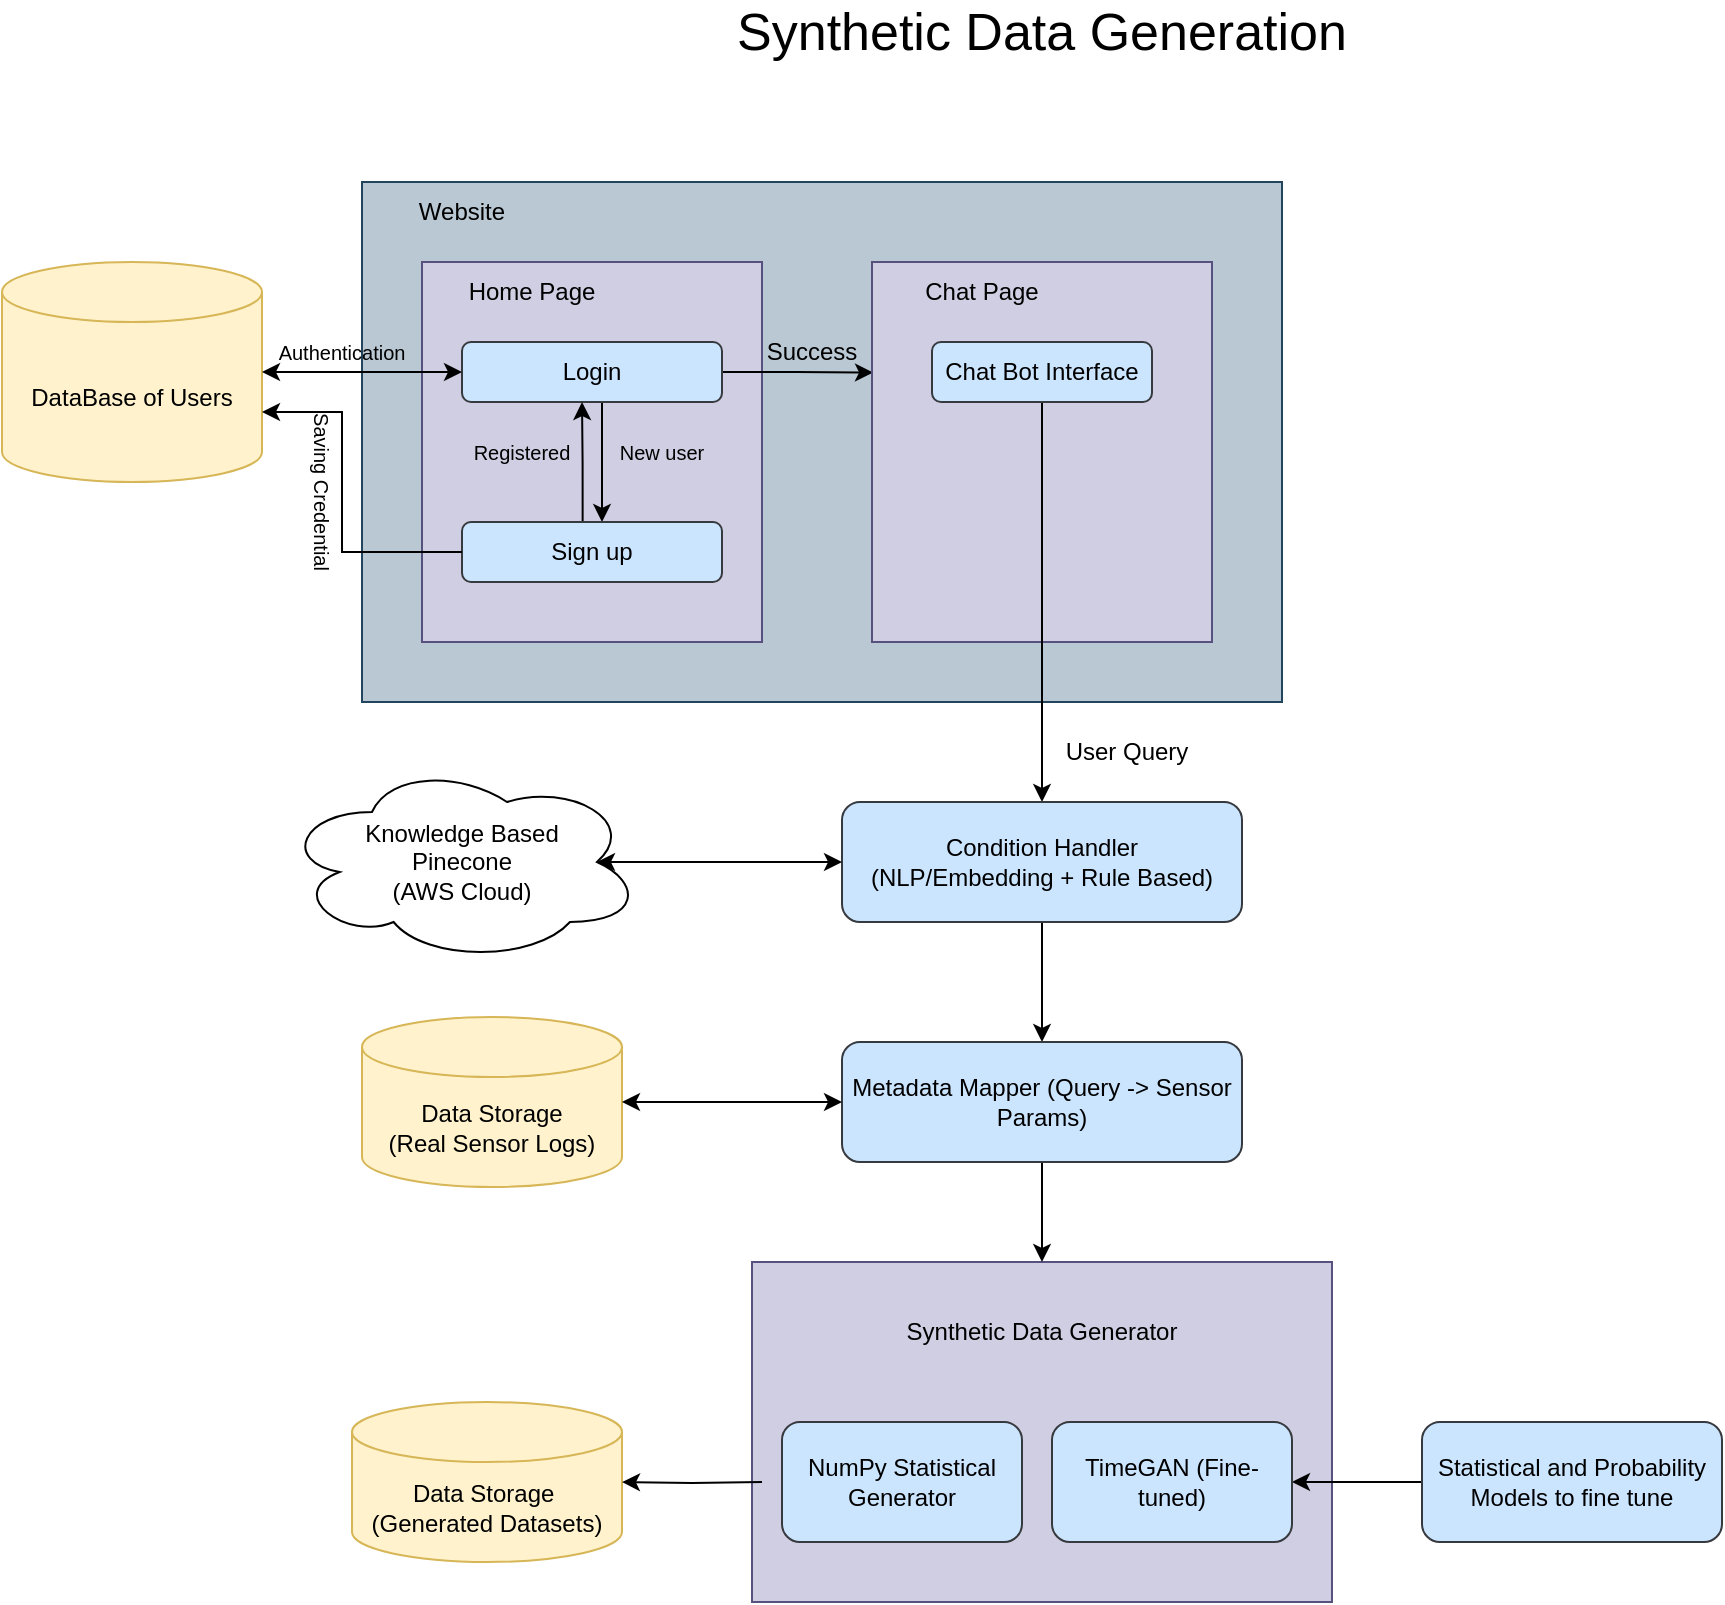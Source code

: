 <mxfile version="28.0.6">
  <diagram id="py63ajqDq99WFU23Te7a" name="Page-1">
    <mxGraphModel dx="601" dy="292" grid="1" gridSize="10" guides="1" tooltips="1" connect="1" arrows="1" fold="1" page="1" pageScale="1" pageWidth="850" pageHeight="1100" math="0" shadow="0">
      <root>
        <mxCell id="0" />
        <mxCell id="1" parent="0" />
        <mxCell id="RW8DqHCZGsKvPGLtk2YZ-28" value="" style="rounded=0;whiteSpace=wrap;html=1;fillColor=#d0cee2;strokeColor=#56517e;" parent="1" vertex="1">
          <mxGeometry x="735" y="1010" width="290" height="170" as="geometry" />
        </mxCell>
        <mxCell id="kSdSB1FpIPM_VLZrApdW-1" value="" style="rounded=0;whiteSpace=wrap;html=1;fillColor=#bac8d3;strokeColor=#23445d;" parent="1" vertex="1">
          <mxGeometry x="540" y="470" width="460" height="260" as="geometry" />
        </mxCell>
        <mxCell id="kSdSB1FpIPM_VLZrApdW-2" value="Website" style="text;html=1;align=center;verticalAlign=middle;whiteSpace=wrap;rounded=0;" parent="1" vertex="1">
          <mxGeometry x="560" y="470" width="60" height="30" as="geometry" />
        </mxCell>
        <mxCell id="kSdSB1FpIPM_VLZrApdW-4" value="" style="rounded=0;whiteSpace=wrap;html=1;fillColor=#d0cee2;strokeColor=#56517e;" parent="1" vertex="1">
          <mxGeometry x="570" y="510" width="170" height="190" as="geometry" />
        </mxCell>
        <mxCell id="kSdSB1FpIPM_VLZrApdW-5" value="Home Page" style="text;html=1;align=center;verticalAlign=middle;whiteSpace=wrap;rounded=0;" parent="1" vertex="1">
          <mxGeometry x="580" y="510" width="90" height="30" as="geometry" />
        </mxCell>
        <mxCell id="kSdSB1FpIPM_VLZrApdW-8" style="edgeStyle=orthogonalEdgeStyle;rounded=0;orthogonalLoop=1;jettySize=auto;html=1;exitX=0.5;exitY=1;exitDx=0;exitDy=0;" parent="1" source="kSdSB1FpIPM_VLZrApdW-6" target="kSdSB1FpIPM_VLZrApdW-7" edge="1">
          <mxGeometry relative="1" as="geometry">
            <Array as="points">
              <mxPoint x="660" y="580" />
            </Array>
          </mxGeometry>
        </mxCell>
        <mxCell id="kSdSB1FpIPM_VLZrApdW-19" style="edgeStyle=orthogonalEdgeStyle;rounded=0;orthogonalLoop=1;jettySize=auto;html=1;exitX=1;exitY=0.5;exitDx=0;exitDy=0;entryX=0.003;entryY=0.291;entryDx=0;entryDy=0;entryPerimeter=0;" parent="1" source="kSdSB1FpIPM_VLZrApdW-6" target="kSdSB1FpIPM_VLZrApdW-17" edge="1">
          <mxGeometry relative="1" as="geometry" />
        </mxCell>
        <mxCell id="kSdSB1FpIPM_VLZrApdW-6" value="Login" style="rounded=1;whiteSpace=wrap;html=1;fillColor=#cce5ff;strokeColor=#36393d;" parent="1" vertex="1">
          <mxGeometry x="590" y="550" width="130" height="30" as="geometry" />
        </mxCell>
        <mxCell id="kSdSB1FpIPM_VLZrApdW-21" style="edgeStyle=orthogonalEdgeStyle;rounded=0;orthogonalLoop=1;jettySize=auto;html=1;exitX=0.464;exitY=0.01;exitDx=0;exitDy=0;exitPerimeter=0;" parent="1" source="kSdSB1FpIPM_VLZrApdW-7" edge="1">
          <mxGeometry relative="1" as="geometry">
            <mxPoint x="650" y="580" as="targetPoint" />
            <Array as="points" />
          </mxGeometry>
        </mxCell>
        <mxCell id="kSdSB1FpIPM_VLZrApdW-7" value="Sign up" style="rounded=1;whiteSpace=wrap;html=1;fillColor=#cce5ff;strokeColor=#36393d;" parent="1" vertex="1">
          <mxGeometry x="590" y="640" width="130" height="30" as="geometry" />
        </mxCell>
        <mxCell id="kSdSB1FpIPM_VLZrApdW-9" value="&lt;font style=&quot;font-size: 10px;&quot;&gt;New user&lt;/font&gt;" style="text;html=1;align=center;verticalAlign=middle;whiteSpace=wrap;rounded=0;" parent="1" vertex="1">
          <mxGeometry x="660" y="595" width="60" height="20" as="geometry" />
        </mxCell>
        <mxCell id="kSdSB1FpIPM_VLZrApdW-17" value="" style="rounded=0;whiteSpace=wrap;html=1;fillColor=#d0cee2;strokeColor=#56517e;" parent="1" vertex="1">
          <mxGeometry x="795" y="510" width="170" height="190" as="geometry" />
        </mxCell>
        <mxCell id="kSdSB1FpIPM_VLZrApdW-18" value="Chat Page" style="text;html=1;align=center;verticalAlign=middle;whiteSpace=wrap;rounded=0;" parent="1" vertex="1">
          <mxGeometry x="810" y="510" width="80" height="30" as="geometry" />
        </mxCell>
        <mxCell id="kSdSB1FpIPM_VLZrApdW-28" style="edgeStyle=orthogonalEdgeStyle;rounded=0;orthogonalLoop=1;jettySize=auto;html=1;exitX=0.5;exitY=1;exitDx=0;exitDy=0;entryX=0.5;entryY=0;entryDx=0;entryDy=0;" parent="1" source="kSdSB1FpIPM_VLZrApdW-20" target="kSdSB1FpIPM_VLZrApdW-29" edge="1">
          <mxGeometry relative="1" as="geometry">
            <mxPoint x="864.667" y="780" as="targetPoint" />
            <Array as="points" />
          </mxGeometry>
        </mxCell>
        <mxCell id="kSdSB1FpIPM_VLZrApdW-20" value="Chat Bot Interface" style="rounded=1;whiteSpace=wrap;html=1;fillColor=#cce5ff;strokeColor=#36393d;" parent="1" vertex="1">
          <mxGeometry x="825" y="550" width="110" height="30" as="geometry" />
        </mxCell>
        <mxCell id="kSdSB1FpIPM_VLZrApdW-22" value="&lt;font style=&quot;font-size: 10px;&quot;&gt;Registered&lt;/font&gt;" style="text;html=1;align=center;verticalAlign=middle;whiteSpace=wrap;rounded=0;" parent="1" vertex="1">
          <mxGeometry x="590" y="590" width="60" height="30" as="geometry" />
        </mxCell>
        <mxCell id="kSdSB1FpIPM_VLZrApdW-23" value="DataBase of Users" style="shape=cylinder3;whiteSpace=wrap;html=1;boundedLbl=1;backgroundOutline=1;size=15;fillColor=#fff2cc;strokeColor=#d6b656;" parent="1" vertex="1">
          <mxGeometry x="360" y="510" width="130" height="110" as="geometry" />
        </mxCell>
        <mxCell id="kSdSB1FpIPM_VLZrApdW-25" style="edgeStyle=orthogonalEdgeStyle;rounded=0;orthogonalLoop=1;jettySize=auto;html=1;exitX=0;exitY=0.5;exitDx=0;exitDy=0;entryX=1;entryY=0;entryDx=0;entryDy=75;entryPerimeter=0;" parent="1" source="kSdSB1FpIPM_VLZrApdW-7" target="kSdSB1FpIPM_VLZrApdW-23" edge="1">
          <mxGeometry relative="1" as="geometry">
            <Array as="points">
              <mxPoint x="530" y="655" />
              <mxPoint x="530" y="585" />
            </Array>
          </mxGeometry>
        </mxCell>
        <mxCell id="kSdSB1FpIPM_VLZrApdW-26" value="Authentication" style="text;html=1;align=center;verticalAlign=middle;whiteSpace=wrap;rounded=0;fontSize=10;" parent="1" vertex="1">
          <mxGeometry x="500" y="540" width="60" height="30" as="geometry" />
        </mxCell>
        <mxCell id="kSdSB1FpIPM_VLZrApdW-27" value="&lt;font style=&quot;font-size: 10px;&quot;&gt;Saving Credential&lt;/font&gt;" style="text;html=1;align=center;verticalAlign=middle;whiteSpace=wrap;rounded=0;rotation=90;" parent="1" vertex="1">
          <mxGeometry x="470" y="610" width="100" height="30" as="geometry" />
        </mxCell>
        <mxCell id="RW8DqHCZGsKvPGLtk2YZ-7" style="edgeStyle=orthogonalEdgeStyle;rounded=0;orthogonalLoop=1;jettySize=auto;html=1;exitX=0.5;exitY=1;exitDx=0;exitDy=0;" parent="1" source="kSdSB1FpIPM_VLZrApdW-29" target="RW8DqHCZGsKvPGLtk2YZ-6" edge="1">
          <mxGeometry relative="1" as="geometry" />
        </mxCell>
        <mxCell id="kSdSB1FpIPM_VLZrApdW-29" value="Condition Handler&lt;div&gt;(NLP/Embedding + Rule Based)&lt;/div&gt;" style="rounded=1;whiteSpace=wrap;html=1;fillColor=#cce5ff;strokeColor=#36393d;" parent="1" vertex="1">
          <mxGeometry x="780" y="780" width="200" height="60" as="geometry" />
        </mxCell>
        <mxCell id="kSdSB1FpIPM_VLZrApdW-30" value="Success" style="text;html=1;align=center;verticalAlign=middle;whiteSpace=wrap;rounded=0;" parent="1" vertex="1">
          <mxGeometry x="735" y="540" width="60" height="30" as="geometry" />
        </mxCell>
        <mxCell id="RW8DqHCZGsKvPGLtk2YZ-2" value="" style="endArrow=classic;startArrow=classic;html=1;rounded=0;entryX=0;entryY=0.5;entryDx=0;entryDy=0;exitX=1;exitY=0.5;exitDx=0;exitDy=0;exitPerimeter=0;" parent="1" source="kSdSB1FpIPM_VLZrApdW-23" target="kSdSB1FpIPM_VLZrApdW-6" edge="1">
          <mxGeometry width="50" height="50" relative="1" as="geometry">
            <mxPoint x="490" y="570" as="sourcePoint" />
            <mxPoint x="540" y="520" as="targetPoint" />
          </mxGeometry>
        </mxCell>
        <mxCell id="RW8DqHCZGsKvPGLtk2YZ-5" value="" style="endArrow=classic;startArrow=classic;html=1;rounded=0;entryX=0;entryY=0.5;entryDx=0;entryDy=0;exitX=0.875;exitY=0.5;exitDx=0;exitDy=0;exitPerimeter=0;" parent="1" source="RW8DqHCZGsKvPGLtk2YZ-29" target="kSdSB1FpIPM_VLZrApdW-29" edge="1">
          <mxGeometry width="50" height="50" relative="1" as="geometry">
            <mxPoint x="670" y="810" as="sourcePoint" />
            <mxPoint x="740" y="770" as="targetPoint" />
          </mxGeometry>
        </mxCell>
        <mxCell id="RW8DqHCZGsKvPGLtk2YZ-15" style="edgeStyle=orthogonalEdgeStyle;rounded=0;orthogonalLoop=1;jettySize=auto;html=1;exitX=0.5;exitY=1;exitDx=0;exitDy=0;entryX=0.48;entryY=0.005;entryDx=0;entryDy=0;entryPerimeter=0;" parent="1" source="RW8DqHCZGsKvPGLtk2YZ-6" edge="1">
          <mxGeometry relative="1" as="geometry">
            <mxPoint x="879.2" y="1010.9" as="targetPoint" />
            <Array as="points">
              <mxPoint x="880" y="1010" />
              <mxPoint x="879" y="1010" />
            </Array>
          </mxGeometry>
        </mxCell>
        <mxCell id="RW8DqHCZGsKvPGLtk2YZ-6" value="Metadata Mapper (Query -&amp;gt; Sensor Params)" style="rounded=1;whiteSpace=wrap;html=1;fillColor=#cce5ff;strokeColor=#36393d;" parent="1" vertex="1">
          <mxGeometry x="780" y="900" width="200" height="60" as="geometry" />
        </mxCell>
        <mxCell id="RW8DqHCZGsKvPGLtk2YZ-8" value="User Query" style="text;html=1;align=center;verticalAlign=middle;whiteSpace=wrap;rounded=0;" parent="1" vertex="1">
          <mxGeometry x="890" y="740" width="65" height="30" as="geometry" />
        </mxCell>
        <mxCell id="RW8DqHCZGsKvPGLtk2YZ-9" value="Data Storage&lt;div&gt;(Real Sensor Logs)&lt;/div&gt;" style="shape=cylinder3;whiteSpace=wrap;html=1;boundedLbl=1;backgroundOutline=1;size=15;fillColor=#fff2cc;strokeColor=#d6b656;" parent="1" vertex="1">
          <mxGeometry x="540" y="887.5" width="130" height="85" as="geometry" />
        </mxCell>
        <mxCell id="RW8DqHCZGsKvPGLtk2YZ-10" value="" style="endArrow=classic;startArrow=classic;html=1;rounded=0;entryX=0;entryY=0.5;entryDx=0;entryDy=0;exitX=1;exitY=0.5;exitDx=0;exitDy=0;exitPerimeter=0;" parent="1" source="RW8DqHCZGsKvPGLtk2YZ-9" target="RW8DqHCZGsKvPGLtk2YZ-6" edge="1">
          <mxGeometry width="50" height="50" relative="1" as="geometry">
            <mxPoint x="670" y="940" as="sourcePoint" />
            <mxPoint x="720" y="890" as="targetPoint" />
          </mxGeometry>
        </mxCell>
        <mxCell id="RW8DqHCZGsKvPGLtk2YZ-17" value="Data Storage&amp;nbsp;&lt;div&gt;(Generated Datasets)&lt;/div&gt;" style="shape=cylinder3;whiteSpace=wrap;html=1;boundedLbl=1;backgroundOutline=1;size=15;fillColor=#fff2cc;strokeColor=#d6b656;" parent="1" vertex="1">
          <mxGeometry x="535" y="1080" width="135" height="80" as="geometry" />
        </mxCell>
        <mxCell id="RW8DqHCZGsKvPGLtk2YZ-19" style="edgeStyle=orthogonalEdgeStyle;rounded=0;orthogonalLoop=1;jettySize=auto;html=1;entryX=1;entryY=0.5;entryDx=0;entryDy=0;entryPerimeter=0;" parent="1" target="RW8DqHCZGsKvPGLtk2YZ-17" edge="1">
          <mxGeometry relative="1" as="geometry">
            <mxPoint x="740" y="1120" as="sourcePoint" />
          </mxGeometry>
        </mxCell>
        <mxCell id="RW8DqHCZGsKvPGLtk2YZ-21" style="edgeStyle=orthogonalEdgeStyle;rounded=0;orthogonalLoop=1;jettySize=auto;html=1;exitX=0;exitY=0.5;exitDx=0;exitDy=0;entryX=1;entryY=0.5;entryDx=0;entryDy=0;" parent="1" source="RW8DqHCZGsKvPGLtk2YZ-20" target="RW8DqHCZGsKvPGLtk2YZ-14" edge="1">
          <mxGeometry relative="1" as="geometry" />
        </mxCell>
        <mxCell id="RW8DqHCZGsKvPGLtk2YZ-20" value="Statistical and Probability Models to fine tune" style="rounded=1;whiteSpace=wrap;html=1;fillColor=#cce5ff;strokeColor=#36393d;" parent="1" vertex="1">
          <mxGeometry x="1070" y="1090" width="150" height="60" as="geometry" />
        </mxCell>
        <mxCell id="RW8DqHCZGsKvPGLtk2YZ-24" value="" style="shape=image;imageAspect=0;aspect=fixed;verticalLabelPosition=bottom;verticalAlign=top;image=https://cdn-icons-png.flaticon.com/128/2550/2550264.png;imageBackground=none;imageBorder=none;" parent="1" vertex="1">
          <mxGeometry x="576" y="518" width="14" height="14" as="geometry" />
        </mxCell>
        <mxCell id="RW8DqHCZGsKvPGLtk2YZ-26" value="" style="shape=image;imageAspect=0;aspect=fixed;verticalLabelPosition=bottom;verticalAlign=top;image=https://cdn-icons-png.flaticon.com/128/13446/13446270.png;" parent="1" vertex="1">
          <mxGeometry x="547.5" y="476" width="18" height="18" as="geometry" />
        </mxCell>
        <mxCell id="RW8DqHCZGsKvPGLtk2YZ-13" value="NumPy Statistical Generator" style="rounded=1;whiteSpace=wrap;html=1;fillColor=#cce5ff;strokeColor=#36393d;" parent="1" vertex="1">
          <mxGeometry x="750" y="1090" width="120" height="60" as="geometry" />
        </mxCell>
        <mxCell id="RW8DqHCZGsKvPGLtk2YZ-14" value="TimeGAN (Fine-tuned)" style="rounded=1;whiteSpace=wrap;html=1;fillColor=#cce5ff;strokeColor=#36393d;" parent="1" vertex="1">
          <mxGeometry x="885" y="1090" width="120" height="60" as="geometry" />
        </mxCell>
        <mxCell id="RW8DqHCZGsKvPGLtk2YZ-12" value="Synthetic Data Generator" style="text;html=1;align=center;verticalAlign=middle;whiteSpace=wrap;rounded=0;fillColor=none;" parent="1" vertex="1">
          <mxGeometry x="795" y="1030" width="170" height="30" as="geometry" />
        </mxCell>
        <mxCell id="RW8DqHCZGsKvPGLtk2YZ-29" value="Knowledge Based&lt;div&gt;Pinecone&lt;div&gt;(AWS Cloud)&lt;/div&gt;&lt;/div&gt;" style="ellipse;shape=cloud;whiteSpace=wrap;html=1;" parent="1" vertex="1">
          <mxGeometry x="500" y="760" width="180" height="100" as="geometry" />
        </mxCell>
        <mxCell id="d9PGiMg5b-V4DYpUVLYR-1" value="&lt;font&gt;Synthetic Data Generation&lt;/font&gt;" style="text;html=1;align=center;verticalAlign=middle;whiteSpace=wrap;rounded=0;fontSize=26;" vertex="1" parent="1">
          <mxGeometry x="725" y="380" width="310" height="30" as="geometry" />
        </mxCell>
        <mxCell id="d9PGiMg5b-V4DYpUVLYR-2" value="" style="shape=image;imageAspect=0;aspect=fixed;verticalLabelPosition=bottom;verticalAlign=top;image=https://cdn-icons-png.flaticon.com/128/2068/2068998.png;" vertex="1" parent="1">
          <mxGeometry x="800" y="512" width="20" height="20" as="geometry" />
        </mxCell>
        <mxCell id="d9PGiMg5b-V4DYpUVLYR-4" value="" style="shape=image;imageAspect=0;aspect=fixed;verticalLabelPosition=bottom;verticalAlign=top;image=https://cdn-icons-png.flaticon.com/128/2103/2103533.png;" vertex="1" parent="1">
          <mxGeometry x="782" y="1030" width="28" height="28" as="geometry" />
        </mxCell>
      </root>
    </mxGraphModel>
  </diagram>
</mxfile>
